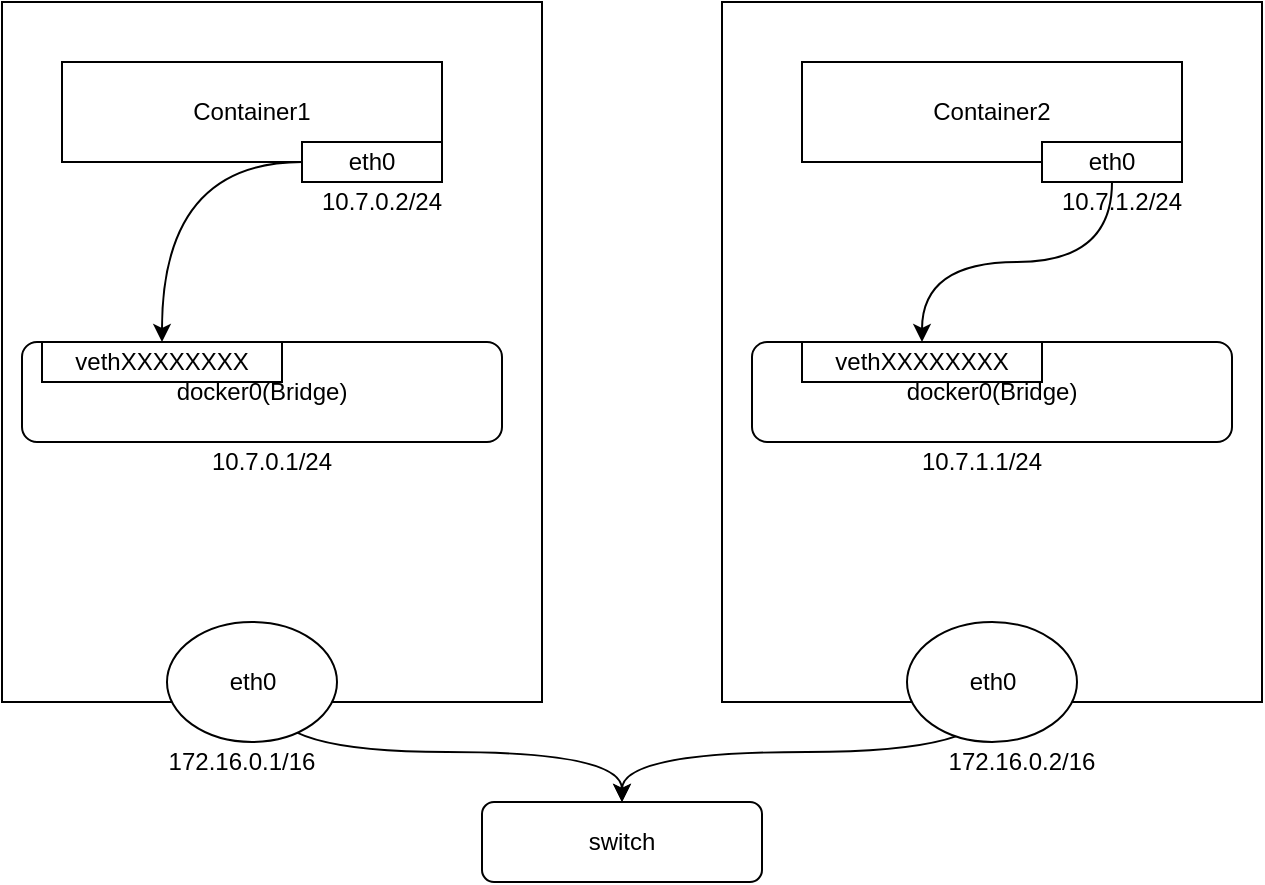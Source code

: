 <mxfile version="15.3.1" type="github">
  <diagram id="pKYAt1GEnUzIu1nAjcvW" name="Page-1">
    <mxGraphModel dx="690" dy="508" grid="1" gridSize="10" guides="1" tooltips="1" connect="1" arrows="1" fold="1" page="1" pageScale="1" pageWidth="2339" pageHeight="3300" math="0" shadow="0">
      <root>
        <mxCell id="0" />
        <mxCell id="1" parent="0" />
        <mxCell id="H-DJyQgFpGktuFxFzl2t-4" style="edgeStyle=orthogonalEdgeStyle;rounded=0;orthogonalLoop=1;jettySize=auto;html=1;curved=1;" edge="1" parent="1" source="H-DJyQgFpGktuFxFzl2t-1" target="H-DJyQgFpGktuFxFzl2t-3">
          <mxGeometry relative="1" as="geometry" />
        </mxCell>
        <mxCell id="H-DJyQgFpGktuFxFzl2t-1" value="" style="rounded=0;whiteSpace=wrap;html=1;" vertex="1" parent="1">
          <mxGeometry x="60" y="90" width="270" height="350" as="geometry" />
        </mxCell>
        <mxCell id="H-DJyQgFpGktuFxFzl2t-5" style="edgeStyle=orthogonalEdgeStyle;rounded=0;orthogonalLoop=1;jettySize=auto;html=1;entryX=0.5;entryY=0;entryDx=0;entryDy=0;curved=1;" edge="1" parent="1" source="H-DJyQgFpGktuFxFzl2t-2" target="H-DJyQgFpGktuFxFzl2t-3">
          <mxGeometry relative="1" as="geometry" />
        </mxCell>
        <mxCell id="H-DJyQgFpGktuFxFzl2t-2" value="" style="rounded=0;whiteSpace=wrap;html=1;" vertex="1" parent="1">
          <mxGeometry x="420" y="90" width="270" height="350" as="geometry" />
        </mxCell>
        <mxCell id="H-DJyQgFpGktuFxFzl2t-3" value="switch" style="rounded=1;whiteSpace=wrap;html=1;" vertex="1" parent="1">
          <mxGeometry x="300" y="490" width="140" height="40" as="geometry" />
        </mxCell>
        <mxCell id="H-DJyQgFpGktuFxFzl2t-6" value="Container1" style="rounded=0;whiteSpace=wrap;html=1;" vertex="1" parent="1">
          <mxGeometry x="90" y="120" width="190" height="50" as="geometry" />
        </mxCell>
        <mxCell id="H-DJyQgFpGktuFxFzl2t-7" value="Container2" style="rounded=0;whiteSpace=wrap;html=1;" vertex="1" parent="1">
          <mxGeometry x="460" y="120" width="190" height="50" as="geometry" />
        </mxCell>
        <mxCell id="H-DJyQgFpGktuFxFzl2t-20" style="edgeStyle=orthogonalEdgeStyle;curved=1;rounded=0;orthogonalLoop=1;jettySize=auto;html=1;" edge="1" parent="1" source="H-DJyQgFpGktuFxFzl2t-8" target="H-DJyQgFpGktuFxFzl2t-14">
          <mxGeometry relative="1" as="geometry" />
        </mxCell>
        <mxCell id="H-DJyQgFpGktuFxFzl2t-8" value="eth0" style="rounded=0;whiteSpace=wrap;html=1;" vertex="1" parent="1">
          <mxGeometry x="210" y="160" width="70" height="20" as="geometry" />
        </mxCell>
        <mxCell id="H-DJyQgFpGktuFxFzl2t-21" style="edgeStyle=orthogonalEdgeStyle;curved=1;rounded=0;orthogonalLoop=1;jettySize=auto;html=1;" edge="1" parent="1" source="H-DJyQgFpGktuFxFzl2t-9" target="H-DJyQgFpGktuFxFzl2t-16">
          <mxGeometry relative="1" as="geometry" />
        </mxCell>
        <mxCell id="H-DJyQgFpGktuFxFzl2t-9" value="eth0" style="rounded=0;whiteSpace=wrap;html=1;" vertex="1" parent="1">
          <mxGeometry x="580" y="160" width="70" height="20" as="geometry" />
        </mxCell>
        <mxCell id="H-DJyQgFpGktuFxFzl2t-10" value="10.7.0.2/24" style="text;html=1;strokeColor=none;fillColor=none;align=center;verticalAlign=middle;whiteSpace=wrap;rounded=0;" vertex="1" parent="1">
          <mxGeometry x="230" y="180" width="40" height="20" as="geometry" />
        </mxCell>
        <mxCell id="H-DJyQgFpGktuFxFzl2t-11" value="10.7.1.2/24" style="text;html=1;strokeColor=none;fillColor=none;align=center;verticalAlign=middle;whiteSpace=wrap;rounded=0;" vertex="1" parent="1">
          <mxGeometry x="600" y="180" width="40" height="20" as="geometry" />
        </mxCell>
        <mxCell id="H-DJyQgFpGktuFxFzl2t-12" value="docker0(Bridge)" style="rounded=1;whiteSpace=wrap;html=1;" vertex="1" parent="1">
          <mxGeometry x="70" y="260" width="240" height="50" as="geometry" />
        </mxCell>
        <mxCell id="H-DJyQgFpGktuFxFzl2t-13" value="docker0(Bridge)" style="rounded=1;whiteSpace=wrap;html=1;" vertex="1" parent="1">
          <mxGeometry x="435" y="260" width="240" height="50" as="geometry" />
        </mxCell>
        <mxCell id="H-DJyQgFpGktuFxFzl2t-14" value="vethXXXXXXXX" style="rounded=0;whiteSpace=wrap;html=1;" vertex="1" parent="1">
          <mxGeometry x="80" y="260" width="120" height="20" as="geometry" />
        </mxCell>
        <mxCell id="H-DJyQgFpGktuFxFzl2t-15" value="veth" style="rounded=0;whiteSpace=wrap;html=1;" vertex="1" parent="1">
          <mxGeometry x="460" y="260" width="120" height="20" as="geometry" />
        </mxCell>
        <mxCell id="H-DJyQgFpGktuFxFzl2t-16" value="vethXXXXXXXX" style="rounded=0;whiteSpace=wrap;html=1;" vertex="1" parent="1">
          <mxGeometry x="460" y="260" width="120" height="20" as="geometry" />
        </mxCell>
        <mxCell id="H-DJyQgFpGktuFxFzl2t-17" value="10.7.0.1/24" style="text;html=1;strokeColor=none;fillColor=none;align=center;verticalAlign=middle;whiteSpace=wrap;rounded=0;" vertex="1" parent="1">
          <mxGeometry x="175" y="310" width="40" height="20" as="geometry" />
        </mxCell>
        <mxCell id="H-DJyQgFpGktuFxFzl2t-18" value="10.7.1.1/24" style="text;html=1;strokeColor=none;fillColor=none;align=center;verticalAlign=middle;whiteSpace=wrap;rounded=0;" vertex="1" parent="1">
          <mxGeometry x="530" y="310" width="40" height="20" as="geometry" />
        </mxCell>
        <mxCell id="H-DJyQgFpGktuFxFzl2t-22" value="eth0" style="ellipse;whiteSpace=wrap;html=1;" vertex="1" parent="1">
          <mxGeometry x="142.5" y="400" width="85" height="60" as="geometry" />
        </mxCell>
        <mxCell id="H-DJyQgFpGktuFxFzl2t-24" value="eth0" style="ellipse;whiteSpace=wrap;html=1;" vertex="1" parent="1">
          <mxGeometry x="512.5" y="400" width="85" height="60" as="geometry" />
        </mxCell>
        <mxCell id="H-DJyQgFpGktuFxFzl2t-27" value="172.16.0.1/16" style="text;html=1;strokeColor=none;fillColor=none;align=center;verticalAlign=middle;whiteSpace=wrap;rounded=0;" vertex="1" parent="1">
          <mxGeometry x="160" y="460" width="40" height="20" as="geometry" />
        </mxCell>
        <mxCell id="H-DJyQgFpGktuFxFzl2t-28" value="172.16.0.2/16" style="text;html=1;strokeColor=none;fillColor=none;align=center;verticalAlign=middle;whiteSpace=wrap;rounded=0;" vertex="1" parent="1">
          <mxGeometry x="550" y="460" width="40" height="20" as="geometry" />
        </mxCell>
      </root>
    </mxGraphModel>
  </diagram>
</mxfile>
